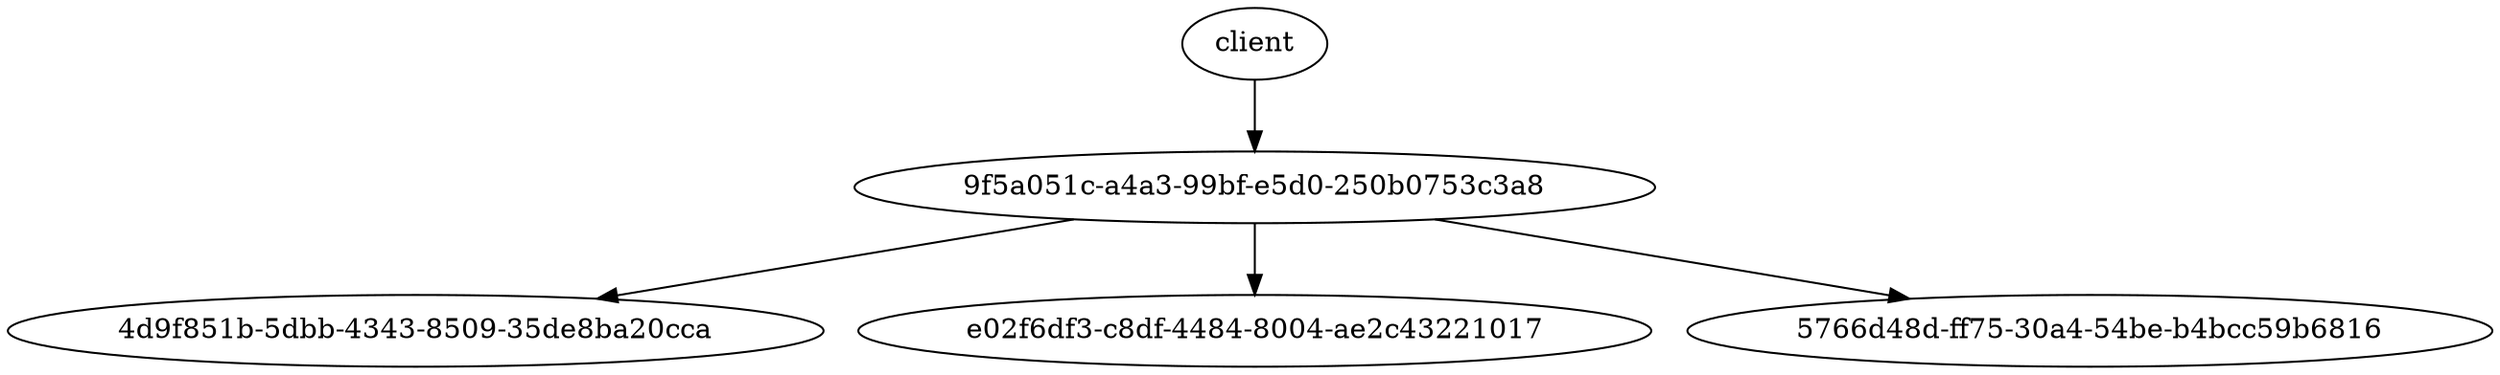 // Test Home Request
digraph {
	client [label=client]
	"9f5a051c-a4a3-99bf-e5d0-250b0753c3a8" [label="9f5a051c-a4a3-99bf-e5d0-250b0753c3a8"]
	client -> "9f5a051c-a4a3-99bf-e5d0-250b0753c3a8"
	"4d9f851b-5dbb-4343-8509-35de8ba20cca" [label="4d9f851b-5dbb-4343-8509-35de8ba20cca"]
	"9f5a051c-a4a3-99bf-e5d0-250b0753c3a8" -> "4d9f851b-5dbb-4343-8509-35de8ba20cca"
	"e02f6df3-c8df-4484-8004-ae2c43221017" [label="e02f6df3-c8df-4484-8004-ae2c43221017"]
	"9f5a051c-a4a3-99bf-e5d0-250b0753c3a8" -> "e02f6df3-c8df-4484-8004-ae2c43221017"
	"5766d48d-ff75-30a4-54be-b4bcc59b6816" [label="5766d48d-ff75-30a4-54be-b4bcc59b6816"]
	"9f5a051c-a4a3-99bf-e5d0-250b0753c3a8" -> "5766d48d-ff75-30a4-54be-b4bcc59b6816"
}
